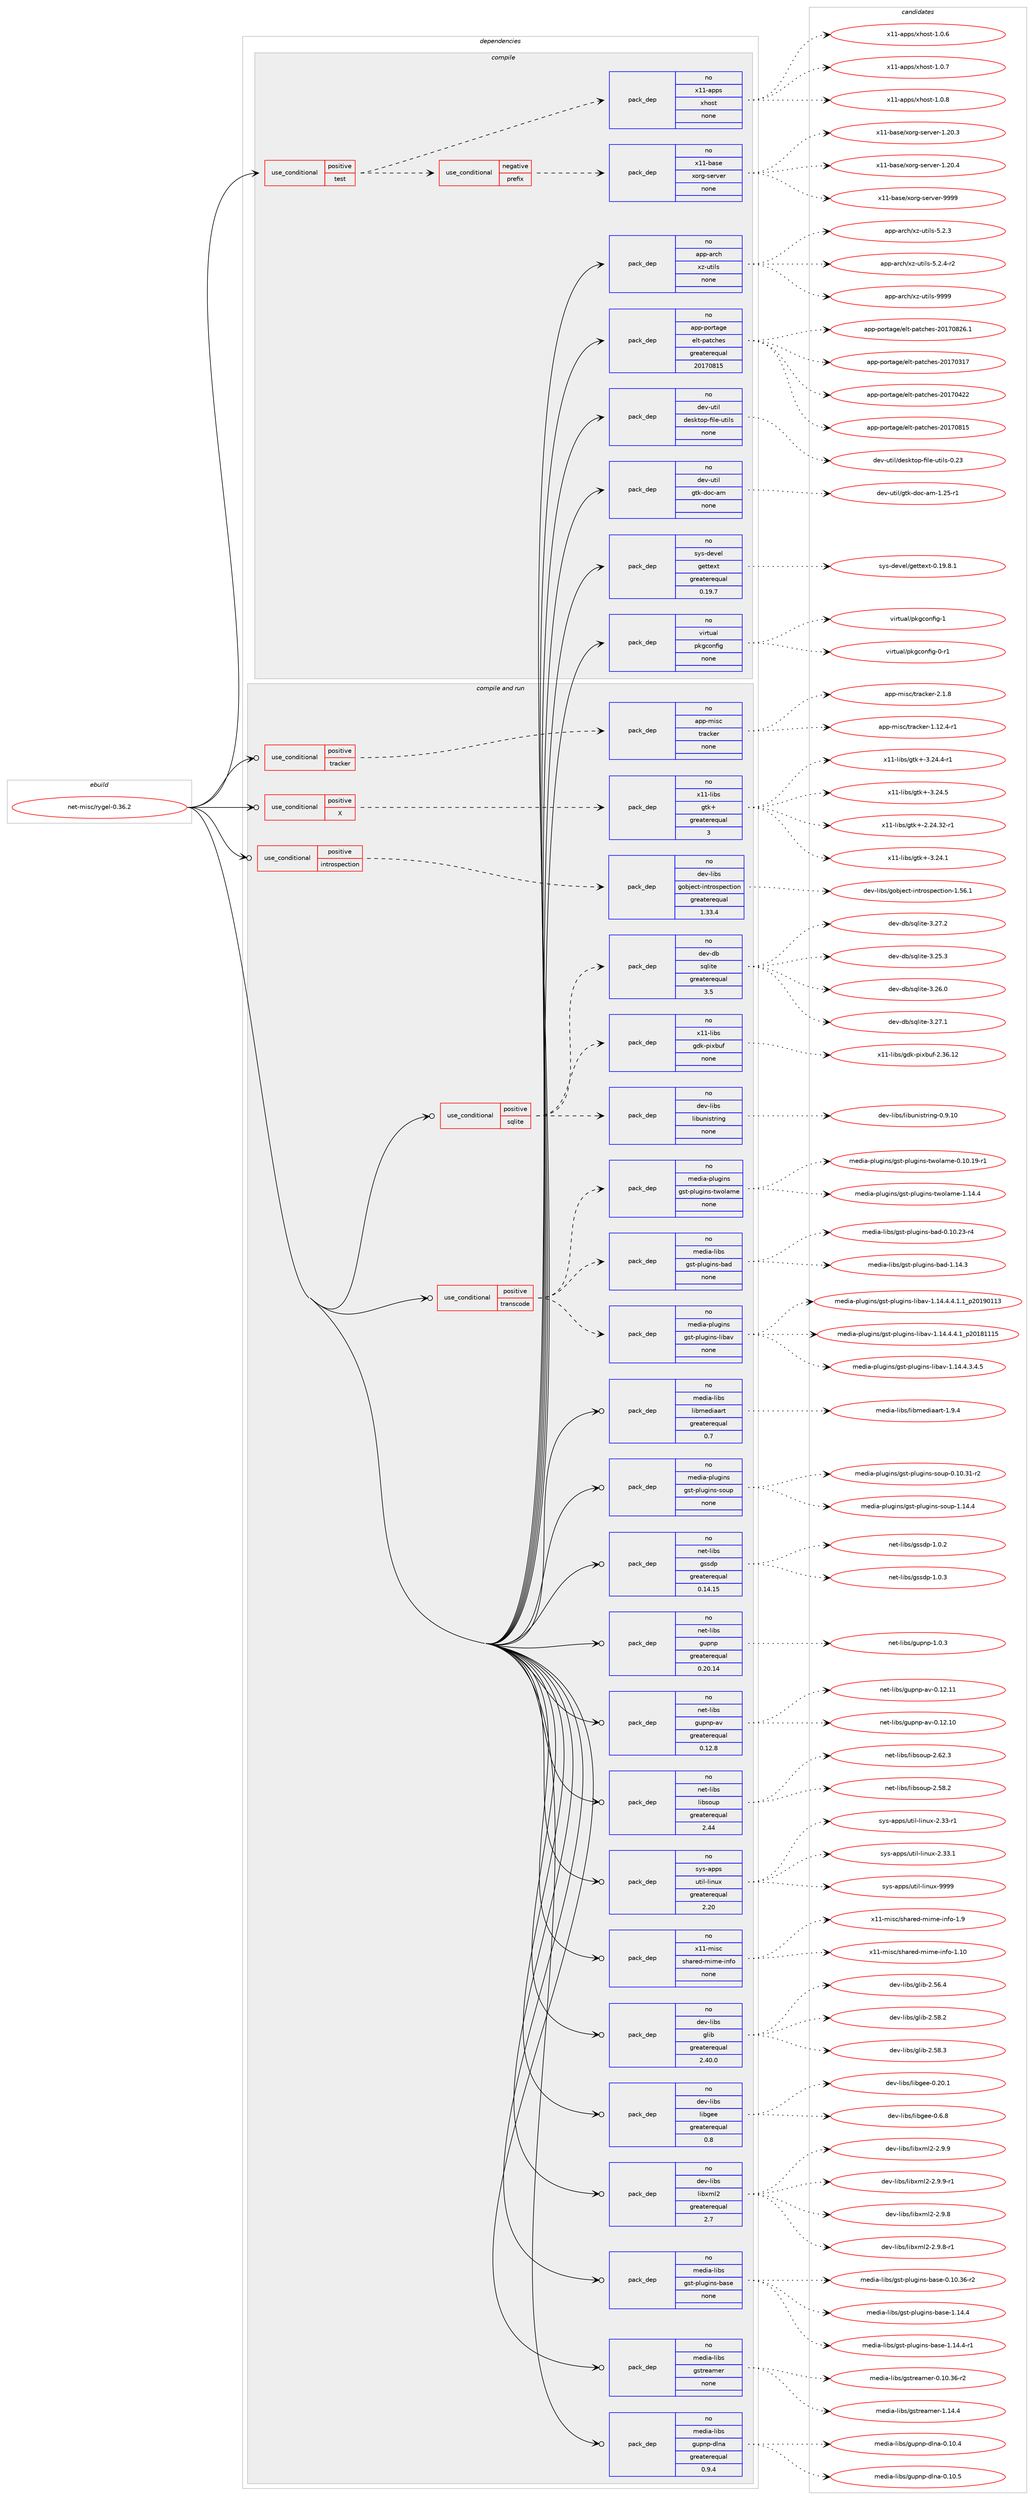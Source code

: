 digraph prolog {

# *************
# Graph options
# *************

newrank=true;
concentrate=true;
compound=true;
graph [rankdir=LR,fontname=Helvetica,fontsize=10,ranksep=1.5];#, ranksep=2.5, nodesep=0.2];
edge  [arrowhead=vee];
node  [fontname=Helvetica,fontsize=10];

# **********
# The ebuild
# **********

subgraph cluster_leftcol {
color=gray;
rank=same;
label=<<i>ebuild</i>>;
id [label="net-misc/rygel-0.36.2", color=red, width=4, href="../net-misc/rygel-0.36.2.svg"];
}

# ****************
# The dependencies
# ****************

subgraph cluster_midcol {
color=gray;
label=<<i>dependencies</i>>;
subgraph cluster_compile {
fillcolor="#eeeeee";
style=filled;
label=<<i>compile</i>>;
subgraph cond449256 {
dependency1671960 [label=<<TABLE BORDER="0" CELLBORDER="1" CELLSPACING="0" CELLPADDING="4"><TR><TD ROWSPAN="3" CELLPADDING="10">use_conditional</TD></TR><TR><TD>positive</TD></TR><TR><TD>test</TD></TR></TABLE>>, shape=none, color=red];
subgraph cond449257 {
dependency1671961 [label=<<TABLE BORDER="0" CELLBORDER="1" CELLSPACING="0" CELLPADDING="4"><TR><TD ROWSPAN="3" CELLPADDING="10">use_conditional</TD></TR><TR><TD>negative</TD></TR><TR><TD>prefix</TD></TR></TABLE>>, shape=none, color=red];
subgraph pack1195430 {
dependency1671962 [label=<<TABLE BORDER="0" CELLBORDER="1" CELLSPACING="0" CELLPADDING="4" WIDTH="220"><TR><TD ROWSPAN="6" CELLPADDING="30">pack_dep</TD></TR><TR><TD WIDTH="110">no</TD></TR><TR><TD>x11-base</TD></TR><TR><TD>xorg-server</TD></TR><TR><TD>none</TD></TR><TR><TD></TD></TR></TABLE>>, shape=none, color=blue];
}
dependency1671961:e -> dependency1671962:w [weight=20,style="dashed",arrowhead="vee"];
}
dependency1671960:e -> dependency1671961:w [weight=20,style="dashed",arrowhead="vee"];
subgraph pack1195431 {
dependency1671963 [label=<<TABLE BORDER="0" CELLBORDER="1" CELLSPACING="0" CELLPADDING="4" WIDTH="220"><TR><TD ROWSPAN="6" CELLPADDING="30">pack_dep</TD></TR><TR><TD WIDTH="110">no</TD></TR><TR><TD>x11-apps</TD></TR><TR><TD>xhost</TD></TR><TR><TD>none</TD></TR><TR><TD></TD></TR></TABLE>>, shape=none, color=blue];
}
dependency1671960:e -> dependency1671963:w [weight=20,style="dashed",arrowhead="vee"];
}
id:e -> dependency1671960:w [weight=20,style="solid",arrowhead="vee"];
subgraph pack1195432 {
dependency1671964 [label=<<TABLE BORDER="0" CELLBORDER="1" CELLSPACING="0" CELLPADDING="4" WIDTH="220"><TR><TD ROWSPAN="6" CELLPADDING="30">pack_dep</TD></TR><TR><TD WIDTH="110">no</TD></TR><TR><TD>app-arch</TD></TR><TR><TD>xz-utils</TD></TR><TR><TD>none</TD></TR><TR><TD></TD></TR></TABLE>>, shape=none, color=blue];
}
id:e -> dependency1671964:w [weight=20,style="solid",arrowhead="vee"];
subgraph pack1195433 {
dependency1671965 [label=<<TABLE BORDER="0" CELLBORDER="1" CELLSPACING="0" CELLPADDING="4" WIDTH="220"><TR><TD ROWSPAN="6" CELLPADDING="30">pack_dep</TD></TR><TR><TD WIDTH="110">no</TD></TR><TR><TD>app-portage</TD></TR><TR><TD>elt-patches</TD></TR><TR><TD>greaterequal</TD></TR><TR><TD>20170815</TD></TR></TABLE>>, shape=none, color=blue];
}
id:e -> dependency1671965:w [weight=20,style="solid",arrowhead="vee"];
subgraph pack1195434 {
dependency1671966 [label=<<TABLE BORDER="0" CELLBORDER="1" CELLSPACING="0" CELLPADDING="4" WIDTH="220"><TR><TD ROWSPAN="6" CELLPADDING="30">pack_dep</TD></TR><TR><TD WIDTH="110">no</TD></TR><TR><TD>dev-util</TD></TR><TR><TD>desktop-file-utils</TD></TR><TR><TD>none</TD></TR><TR><TD></TD></TR></TABLE>>, shape=none, color=blue];
}
id:e -> dependency1671966:w [weight=20,style="solid",arrowhead="vee"];
subgraph pack1195435 {
dependency1671967 [label=<<TABLE BORDER="0" CELLBORDER="1" CELLSPACING="0" CELLPADDING="4" WIDTH="220"><TR><TD ROWSPAN="6" CELLPADDING="30">pack_dep</TD></TR><TR><TD WIDTH="110">no</TD></TR><TR><TD>dev-util</TD></TR><TR><TD>gtk-doc-am</TD></TR><TR><TD>none</TD></TR><TR><TD></TD></TR></TABLE>>, shape=none, color=blue];
}
id:e -> dependency1671967:w [weight=20,style="solid",arrowhead="vee"];
subgraph pack1195436 {
dependency1671968 [label=<<TABLE BORDER="0" CELLBORDER="1" CELLSPACING="0" CELLPADDING="4" WIDTH="220"><TR><TD ROWSPAN="6" CELLPADDING="30">pack_dep</TD></TR><TR><TD WIDTH="110">no</TD></TR><TR><TD>sys-devel</TD></TR><TR><TD>gettext</TD></TR><TR><TD>greaterequal</TD></TR><TR><TD>0.19.7</TD></TR></TABLE>>, shape=none, color=blue];
}
id:e -> dependency1671968:w [weight=20,style="solid",arrowhead="vee"];
subgraph pack1195437 {
dependency1671969 [label=<<TABLE BORDER="0" CELLBORDER="1" CELLSPACING="0" CELLPADDING="4" WIDTH="220"><TR><TD ROWSPAN="6" CELLPADDING="30">pack_dep</TD></TR><TR><TD WIDTH="110">no</TD></TR><TR><TD>virtual</TD></TR><TR><TD>pkgconfig</TD></TR><TR><TD>none</TD></TR><TR><TD></TD></TR></TABLE>>, shape=none, color=blue];
}
id:e -> dependency1671969:w [weight=20,style="solid",arrowhead="vee"];
}
subgraph cluster_compileandrun {
fillcolor="#eeeeee";
style=filled;
label=<<i>compile and run</i>>;
subgraph cond449258 {
dependency1671970 [label=<<TABLE BORDER="0" CELLBORDER="1" CELLSPACING="0" CELLPADDING="4"><TR><TD ROWSPAN="3" CELLPADDING="10">use_conditional</TD></TR><TR><TD>positive</TD></TR><TR><TD>X</TD></TR></TABLE>>, shape=none, color=red];
subgraph pack1195438 {
dependency1671971 [label=<<TABLE BORDER="0" CELLBORDER="1" CELLSPACING="0" CELLPADDING="4" WIDTH="220"><TR><TD ROWSPAN="6" CELLPADDING="30">pack_dep</TD></TR><TR><TD WIDTH="110">no</TD></TR><TR><TD>x11-libs</TD></TR><TR><TD>gtk+</TD></TR><TR><TD>greaterequal</TD></TR><TR><TD>3</TD></TR></TABLE>>, shape=none, color=blue];
}
dependency1671970:e -> dependency1671971:w [weight=20,style="dashed",arrowhead="vee"];
}
id:e -> dependency1671970:w [weight=20,style="solid",arrowhead="odotvee"];
subgraph cond449259 {
dependency1671972 [label=<<TABLE BORDER="0" CELLBORDER="1" CELLSPACING="0" CELLPADDING="4"><TR><TD ROWSPAN="3" CELLPADDING="10">use_conditional</TD></TR><TR><TD>positive</TD></TR><TR><TD>introspection</TD></TR></TABLE>>, shape=none, color=red];
subgraph pack1195439 {
dependency1671973 [label=<<TABLE BORDER="0" CELLBORDER="1" CELLSPACING="0" CELLPADDING="4" WIDTH="220"><TR><TD ROWSPAN="6" CELLPADDING="30">pack_dep</TD></TR><TR><TD WIDTH="110">no</TD></TR><TR><TD>dev-libs</TD></TR><TR><TD>gobject-introspection</TD></TR><TR><TD>greaterequal</TD></TR><TR><TD>1.33.4</TD></TR></TABLE>>, shape=none, color=blue];
}
dependency1671972:e -> dependency1671973:w [weight=20,style="dashed",arrowhead="vee"];
}
id:e -> dependency1671972:w [weight=20,style="solid",arrowhead="odotvee"];
subgraph cond449260 {
dependency1671974 [label=<<TABLE BORDER="0" CELLBORDER="1" CELLSPACING="0" CELLPADDING="4"><TR><TD ROWSPAN="3" CELLPADDING="10">use_conditional</TD></TR><TR><TD>positive</TD></TR><TR><TD>sqlite</TD></TR></TABLE>>, shape=none, color=red];
subgraph pack1195440 {
dependency1671975 [label=<<TABLE BORDER="0" CELLBORDER="1" CELLSPACING="0" CELLPADDING="4" WIDTH="220"><TR><TD ROWSPAN="6" CELLPADDING="30">pack_dep</TD></TR><TR><TD WIDTH="110">no</TD></TR><TR><TD>dev-db</TD></TR><TR><TD>sqlite</TD></TR><TR><TD>greaterequal</TD></TR><TR><TD>3.5</TD></TR></TABLE>>, shape=none, color=blue];
}
dependency1671974:e -> dependency1671975:w [weight=20,style="dashed",arrowhead="vee"];
subgraph pack1195441 {
dependency1671976 [label=<<TABLE BORDER="0" CELLBORDER="1" CELLSPACING="0" CELLPADDING="4" WIDTH="220"><TR><TD ROWSPAN="6" CELLPADDING="30">pack_dep</TD></TR><TR><TD WIDTH="110">no</TD></TR><TR><TD>dev-libs</TD></TR><TR><TD>libunistring</TD></TR><TR><TD>none</TD></TR><TR><TD></TD></TR></TABLE>>, shape=none, color=blue];
}
dependency1671974:e -> dependency1671976:w [weight=20,style="dashed",arrowhead="vee"];
subgraph pack1195442 {
dependency1671977 [label=<<TABLE BORDER="0" CELLBORDER="1" CELLSPACING="0" CELLPADDING="4" WIDTH="220"><TR><TD ROWSPAN="6" CELLPADDING="30">pack_dep</TD></TR><TR><TD WIDTH="110">no</TD></TR><TR><TD>x11-libs</TD></TR><TR><TD>gdk-pixbuf</TD></TR><TR><TD>none</TD></TR><TR><TD></TD></TR></TABLE>>, shape=none, color=blue];
}
dependency1671974:e -> dependency1671977:w [weight=20,style="dashed",arrowhead="vee"];
}
id:e -> dependency1671974:w [weight=20,style="solid",arrowhead="odotvee"];
subgraph cond449261 {
dependency1671978 [label=<<TABLE BORDER="0" CELLBORDER="1" CELLSPACING="0" CELLPADDING="4"><TR><TD ROWSPAN="3" CELLPADDING="10">use_conditional</TD></TR><TR><TD>positive</TD></TR><TR><TD>tracker</TD></TR></TABLE>>, shape=none, color=red];
subgraph pack1195443 {
dependency1671979 [label=<<TABLE BORDER="0" CELLBORDER="1" CELLSPACING="0" CELLPADDING="4" WIDTH="220"><TR><TD ROWSPAN="6" CELLPADDING="30">pack_dep</TD></TR><TR><TD WIDTH="110">no</TD></TR><TR><TD>app-misc</TD></TR><TR><TD>tracker</TD></TR><TR><TD>none</TD></TR><TR><TD></TD></TR></TABLE>>, shape=none, color=blue];
}
dependency1671978:e -> dependency1671979:w [weight=20,style="dashed",arrowhead="vee"];
}
id:e -> dependency1671978:w [weight=20,style="solid",arrowhead="odotvee"];
subgraph cond449262 {
dependency1671980 [label=<<TABLE BORDER="0" CELLBORDER="1" CELLSPACING="0" CELLPADDING="4"><TR><TD ROWSPAN="3" CELLPADDING="10">use_conditional</TD></TR><TR><TD>positive</TD></TR><TR><TD>transcode</TD></TR></TABLE>>, shape=none, color=red];
subgraph pack1195444 {
dependency1671981 [label=<<TABLE BORDER="0" CELLBORDER="1" CELLSPACING="0" CELLPADDING="4" WIDTH="220"><TR><TD ROWSPAN="6" CELLPADDING="30">pack_dep</TD></TR><TR><TD WIDTH="110">no</TD></TR><TR><TD>media-libs</TD></TR><TR><TD>gst-plugins-bad</TD></TR><TR><TD>none</TD></TR><TR><TD></TD></TR></TABLE>>, shape=none, color=blue];
}
dependency1671980:e -> dependency1671981:w [weight=20,style="dashed",arrowhead="vee"];
subgraph pack1195445 {
dependency1671982 [label=<<TABLE BORDER="0" CELLBORDER="1" CELLSPACING="0" CELLPADDING="4" WIDTH="220"><TR><TD ROWSPAN="6" CELLPADDING="30">pack_dep</TD></TR><TR><TD WIDTH="110">no</TD></TR><TR><TD>media-plugins</TD></TR><TR><TD>gst-plugins-twolame</TD></TR><TR><TD>none</TD></TR><TR><TD></TD></TR></TABLE>>, shape=none, color=blue];
}
dependency1671980:e -> dependency1671982:w [weight=20,style="dashed",arrowhead="vee"];
subgraph pack1195446 {
dependency1671983 [label=<<TABLE BORDER="0" CELLBORDER="1" CELLSPACING="0" CELLPADDING="4" WIDTH="220"><TR><TD ROWSPAN="6" CELLPADDING="30">pack_dep</TD></TR><TR><TD WIDTH="110">no</TD></TR><TR><TD>media-plugins</TD></TR><TR><TD>gst-plugins-libav</TD></TR><TR><TD>none</TD></TR><TR><TD></TD></TR></TABLE>>, shape=none, color=blue];
}
dependency1671980:e -> dependency1671983:w [weight=20,style="dashed",arrowhead="vee"];
}
id:e -> dependency1671980:w [weight=20,style="solid",arrowhead="odotvee"];
subgraph pack1195447 {
dependency1671984 [label=<<TABLE BORDER="0" CELLBORDER="1" CELLSPACING="0" CELLPADDING="4" WIDTH="220"><TR><TD ROWSPAN="6" CELLPADDING="30">pack_dep</TD></TR><TR><TD WIDTH="110">no</TD></TR><TR><TD>dev-libs</TD></TR><TR><TD>glib</TD></TR><TR><TD>greaterequal</TD></TR><TR><TD>2.40.0</TD></TR></TABLE>>, shape=none, color=blue];
}
id:e -> dependency1671984:w [weight=20,style="solid",arrowhead="odotvee"];
subgraph pack1195448 {
dependency1671985 [label=<<TABLE BORDER="0" CELLBORDER="1" CELLSPACING="0" CELLPADDING="4" WIDTH="220"><TR><TD ROWSPAN="6" CELLPADDING="30">pack_dep</TD></TR><TR><TD WIDTH="110">no</TD></TR><TR><TD>dev-libs</TD></TR><TR><TD>libgee</TD></TR><TR><TD>greaterequal</TD></TR><TR><TD>0.8</TD></TR></TABLE>>, shape=none, color=blue];
}
id:e -> dependency1671985:w [weight=20,style="solid",arrowhead="odotvee"];
subgraph pack1195449 {
dependency1671986 [label=<<TABLE BORDER="0" CELLBORDER="1" CELLSPACING="0" CELLPADDING="4" WIDTH="220"><TR><TD ROWSPAN="6" CELLPADDING="30">pack_dep</TD></TR><TR><TD WIDTH="110">no</TD></TR><TR><TD>dev-libs</TD></TR><TR><TD>libxml2</TD></TR><TR><TD>greaterequal</TD></TR><TR><TD>2.7</TD></TR></TABLE>>, shape=none, color=blue];
}
id:e -> dependency1671986:w [weight=20,style="solid",arrowhead="odotvee"];
subgraph pack1195450 {
dependency1671987 [label=<<TABLE BORDER="0" CELLBORDER="1" CELLSPACING="0" CELLPADDING="4" WIDTH="220"><TR><TD ROWSPAN="6" CELLPADDING="30">pack_dep</TD></TR><TR><TD WIDTH="110">no</TD></TR><TR><TD>media-libs</TD></TR><TR><TD>gst-plugins-base</TD></TR><TR><TD>none</TD></TR><TR><TD></TD></TR></TABLE>>, shape=none, color=blue];
}
id:e -> dependency1671987:w [weight=20,style="solid",arrowhead="odotvee"];
subgraph pack1195451 {
dependency1671988 [label=<<TABLE BORDER="0" CELLBORDER="1" CELLSPACING="0" CELLPADDING="4" WIDTH="220"><TR><TD ROWSPAN="6" CELLPADDING="30">pack_dep</TD></TR><TR><TD WIDTH="110">no</TD></TR><TR><TD>media-libs</TD></TR><TR><TD>gstreamer</TD></TR><TR><TD>none</TD></TR><TR><TD></TD></TR></TABLE>>, shape=none, color=blue];
}
id:e -> dependency1671988:w [weight=20,style="solid",arrowhead="odotvee"];
subgraph pack1195452 {
dependency1671989 [label=<<TABLE BORDER="0" CELLBORDER="1" CELLSPACING="0" CELLPADDING="4" WIDTH="220"><TR><TD ROWSPAN="6" CELLPADDING="30">pack_dep</TD></TR><TR><TD WIDTH="110">no</TD></TR><TR><TD>media-libs</TD></TR><TR><TD>gupnp-dlna</TD></TR><TR><TD>greaterequal</TD></TR><TR><TD>0.9.4</TD></TR></TABLE>>, shape=none, color=blue];
}
id:e -> dependency1671989:w [weight=20,style="solid",arrowhead="odotvee"];
subgraph pack1195453 {
dependency1671990 [label=<<TABLE BORDER="0" CELLBORDER="1" CELLSPACING="0" CELLPADDING="4" WIDTH="220"><TR><TD ROWSPAN="6" CELLPADDING="30">pack_dep</TD></TR><TR><TD WIDTH="110">no</TD></TR><TR><TD>media-libs</TD></TR><TR><TD>libmediaart</TD></TR><TR><TD>greaterequal</TD></TR><TR><TD>0.7</TD></TR></TABLE>>, shape=none, color=blue];
}
id:e -> dependency1671990:w [weight=20,style="solid",arrowhead="odotvee"];
subgraph pack1195454 {
dependency1671991 [label=<<TABLE BORDER="0" CELLBORDER="1" CELLSPACING="0" CELLPADDING="4" WIDTH="220"><TR><TD ROWSPAN="6" CELLPADDING="30">pack_dep</TD></TR><TR><TD WIDTH="110">no</TD></TR><TR><TD>media-plugins</TD></TR><TR><TD>gst-plugins-soup</TD></TR><TR><TD>none</TD></TR><TR><TD></TD></TR></TABLE>>, shape=none, color=blue];
}
id:e -> dependency1671991:w [weight=20,style="solid",arrowhead="odotvee"];
subgraph pack1195455 {
dependency1671992 [label=<<TABLE BORDER="0" CELLBORDER="1" CELLSPACING="0" CELLPADDING="4" WIDTH="220"><TR><TD ROWSPAN="6" CELLPADDING="30">pack_dep</TD></TR><TR><TD WIDTH="110">no</TD></TR><TR><TD>net-libs</TD></TR><TR><TD>gssdp</TD></TR><TR><TD>greaterequal</TD></TR><TR><TD>0.14.15</TD></TR></TABLE>>, shape=none, color=blue];
}
id:e -> dependency1671992:w [weight=20,style="solid",arrowhead="odotvee"];
subgraph pack1195456 {
dependency1671993 [label=<<TABLE BORDER="0" CELLBORDER="1" CELLSPACING="0" CELLPADDING="4" WIDTH="220"><TR><TD ROWSPAN="6" CELLPADDING="30">pack_dep</TD></TR><TR><TD WIDTH="110">no</TD></TR><TR><TD>net-libs</TD></TR><TR><TD>gupnp</TD></TR><TR><TD>greaterequal</TD></TR><TR><TD>0.20.14</TD></TR></TABLE>>, shape=none, color=blue];
}
id:e -> dependency1671993:w [weight=20,style="solid",arrowhead="odotvee"];
subgraph pack1195457 {
dependency1671994 [label=<<TABLE BORDER="0" CELLBORDER="1" CELLSPACING="0" CELLPADDING="4" WIDTH="220"><TR><TD ROWSPAN="6" CELLPADDING="30">pack_dep</TD></TR><TR><TD WIDTH="110">no</TD></TR><TR><TD>net-libs</TD></TR><TR><TD>gupnp-av</TD></TR><TR><TD>greaterequal</TD></TR><TR><TD>0.12.8</TD></TR></TABLE>>, shape=none, color=blue];
}
id:e -> dependency1671994:w [weight=20,style="solid",arrowhead="odotvee"];
subgraph pack1195458 {
dependency1671995 [label=<<TABLE BORDER="0" CELLBORDER="1" CELLSPACING="0" CELLPADDING="4" WIDTH="220"><TR><TD ROWSPAN="6" CELLPADDING="30">pack_dep</TD></TR><TR><TD WIDTH="110">no</TD></TR><TR><TD>net-libs</TD></TR><TR><TD>libsoup</TD></TR><TR><TD>greaterequal</TD></TR><TR><TD>2.44</TD></TR></TABLE>>, shape=none, color=blue];
}
id:e -> dependency1671995:w [weight=20,style="solid",arrowhead="odotvee"];
subgraph pack1195459 {
dependency1671996 [label=<<TABLE BORDER="0" CELLBORDER="1" CELLSPACING="0" CELLPADDING="4" WIDTH="220"><TR><TD ROWSPAN="6" CELLPADDING="30">pack_dep</TD></TR><TR><TD WIDTH="110">no</TD></TR><TR><TD>sys-apps</TD></TR><TR><TD>util-linux</TD></TR><TR><TD>greaterequal</TD></TR><TR><TD>2.20</TD></TR></TABLE>>, shape=none, color=blue];
}
id:e -> dependency1671996:w [weight=20,style="solid",arrowhead="odotvee"];
subgraph pack1195460 {
dependency1671997 [label=<<TABLE BORDER="0" CELLBORDER="1" CELLSPACING="0" CELLPADDING="4" WIDTH="220"><TR><TD ROWSPAN="6" CELLPADDING="30">pack_dep</TD></TR><TR><TD WIDTH="110">no</TD></TR><TR><TD>x11-misc</TD></TR><TR><TD>shared-mime-info</TD></TR><TR><TD>none</TD></TR><TR><TD></TD></TR></TABLE>>, shape=none, color=blue];
}
id:e -> dependency1671997:w [weight=20,style="solid",arrowhead="odotvee"];
}
subgraph cluster_run {
fillcolor="#eeeeee";
style=filled;
label=<<i>run</i>>;
}
}

# **************
# The candidates
# **************

subgraph cluster_choices {
rank=same;
color=gray;
label=<<i>candidates</i>>;

subgraph choice1195430 {
color=black;
nodesep=1;
choice1204949459897115101471201111141034511510111411810111445494650484651 [label="x11-base/xorg-server-1.20.3", color=red, width=4,href="../x11-base/xorg-server-1.20.3.svg"];
choice1204949459897115101471201111141034511510111411810111445494650484652 [label="x11-base/xorg-server-1.20.4", color=red, width=4,href="../x11-base/xorg-server-1.20.4.svg"];
choice120494945989711510147120111114103451151011141181011144557575757 [label="x11-base/xorg-server-9999", color=red, width=4,href="../x11-base/xorg-server-9999.svg"];
dependency1671962:e -> choice1204949459897115101471201111141034511510111411810111445494650484651:w [style=dotted,weight="100"];
dependency1671962:e -> choice1204949459897115101471201111141034511510111411810111445494650484652:w [style=dotted,weight="100"];
dependency1671962:e -> choice120494945989711510147120111114103451151011141181011144557575757:w [style=dotted,weight="100"];
}
subgraph choice1195431 {
color=black;
nodesep=1;
choice1204949459711211211547120104111115116454946484654 [label="x11-apps/xhost-1.0.6", color=red, width=4,href="../x11-apps/xhost-1.0.6.svg"];
choice1204949459711211211547120104111115116454946484655 [label="x11-apps/xhost-1.0.7", color=red, width=4,href="../x11-apps/xhost-1.0.7.svg"];
choice1204949459711211211547120104111115116454946484656 [label="x11-apps/xhost-1.0.8", color=red, width=4,href="../x11-apps/xhost-1.0.8.svg"];
dependency1671963:e -> choice1204949459711211211547120104111115116454946484654:w [style=dotted,weight="100"];
dependency1671963:e -> choice1204949459711211211547120104111115116454946484655:w [style=dotted,weight="100"];
dependency1671963:e -> choice1204949459711211211547120104111115116454946484656:w [style=dotted,weight="100"];
}
subgraph choice1195432 {
color=black;
nodesep=1;
choice971121124597114991044712012245117116105108115455346504651 [label="app-arch/xz-utils-5.2.3", color=red, width=4,href="../app-arch/xz-utils-5.2.3.svg"];
choice9711211245971149910447120122451171161051081154553465046524511450 [label="app-arch/xz-utils-5.2.4-r2", color=red, width=4,href="../app-arch/xz-utils-5.2.4-r2.svg"];
choice9711211245971149910447120122451171161051081154557575757 [label="app-arch/xz-utils-9999", color=red, width=4,href="../app-arch/xz-utils-9999.svg"];
dependency1671964:e -> choice971121124597114991044712012245117116105108115455346504651:w [style=dotted,weight="100"];
dependency1671964:e -> choice9711211245971149910447120122451171161051081154553465046524511450:w [style=dotted,weight="100"];
dependency1671964:e -> choice9711211245971149910447120122451171161051081154557575757:w [style=dotted,weight="100"];
}
subgraph choice1195433 {
color=black;
nodesep=1;
choice97112112451121111141169710310147101108116451129711699104101115455048495548514955 [label="app-portage/elt-patches-20170317", color=red, width=4,href="../app-portage/elt-patches-20170317.svg"];
choice97112112451121111141169710310147101108116451129711699104101115455048495548525050 [label="app-portage/elt-patches-20170422", color=red, width=4,href="../app-portage/elt-patches-20170422.svg"];
choice97112112451121111141169710310147101108116451129711699104101115455048495548564953 [label="app-portage/elt-patches-20170815", color=red, width=4,href="../app-portage/elt-patches-20170815.svg"];
choice971121124511211111411697103101471011081164511297116991041011154550484955485650544649 [label="app-portage/elt-patches-20170826.1", color=red, width=4,href="../app-portage/elt-patches-20170826.1.svg"];
dependency1671965:e -> choice97112112451121111141169710310147101108116451129711699104101115455048495548514955:w [style=dotted,weight="100"];
dependency1671965:e -> choice97112112451121111141169710310147101108116451129711699104101115455048495548525050:w [style=dotted,weight="100"];
dependency1671965:e -> choice97112112451121111141169710310147101108116451129711699104101115455048495548564953:w [style=dotted,weight="100"];
dependency1671965:e -> choice971121124511211111411697103101471011081164511297116991041011154550484955485650544649:w [style=dotted,weight="100"];
}
subgraph choice1195434 {
color=black;
nodesep=1;
choice100101118451171161051084710010111510711611111245102105108101451171161051081154548465051 [label="dev-util/desktop-file-utils-0.23", color=red, width=4,href="../dev-util/desktop-file-utils-0.23.svg"];
dependency1671966:e -> choice100101118451171161051084710010111510711611111245102105108101451171161051081154548465051:w [style=dotted,weight="100"];
}
subgraph choice1195435 {
color=black;
nodesep=1;
choice10010111845117116105108471031161074510011199459710945494650534511449 [label="dev-util/gtk-doc-am-1.25-r1", color=red, width=4,href="../dev-util/gtk-doc-am-1.25-r1.svg"];
dependency1671967:e -> choice10010111845117116105108471031161074510011199459710945494650534511449:w [style=dotted,weight="100"];
}
subgraph choice1195436 {
color=black;
nodesep=1;
choice1151211154510010111810110847103101116116101120116454846495746564649 [label="sys-devel/gettext-0.19.8.1", color=red, width=4,href="../sys-devel/gettext-0.19.8.1.svg"];
dependency1671968:e -> choice1151211154510010111810110847103101116116101120116454846495746564649:w [style=dotted,weight="100"];
}
subgraph choice1195437 {
color=black;
nodesep=1;
choice11810511411611797108471121071039911111010210510345484511449 [label="virtual/pkgconfig-0-r1", color=red, width=4,href="../virtual/pkgconfig-0-r1.svg"];
choice1181051141161179710847112107103991111101021051034549 [label="virtual/pkgconfig-1", color=red, width=4,href="../virtual/pkgconfig-1.svg"];
dependency1671969:e -> choice11810511411611797108471121071039911111010210510345484511449:w [style=dotted,weight="100"];
dependency1671969:e -> choice1181051141161179710847112107103991111101021051034549:w [style=dotted,weight="100"];
}
subgraph choice1195438 {
color=black;
nodesep=1;
choice12049494510810598115471031161074345504650524651504511449 [label="x11-libs/gtk+-2.24.32-r1", color=red, width=4,href="../x11-libs/gtk+-2.24.32-r1.svg"];
choice12049494510810598115471031161074345514650524649 [label="x11-libs/gtk+-3.24.1", color=red, width=4,href="../x11-libs/gtk+-3.24.1.svg"];
choice120494945108105981154710311610743455146505246524511449 [label="x11-libs/gtk+-3.24.4-r1", color=red, width=4,href="../x11-libs/gtk+-3.24.4-r1.svg"];
choice12049494510810598115471031161074345514650524653 [label="x11-libs/gtk+-3.24.5", color=red, width=4,href="../x11-libs/gtk+-3.24.5.svg"];
dependency1671971:e -> choice12049494510810598115471031161074345504650524651504511449:w [style=dotted,weight="100"];
dependency1671971:e -> choice12049494510810598115471031161074345514650524649:w [style=dotted,weight="100"];
dependency1671971:e -> choice120494945108105981154710311610743455146505246524511449:w [style=dotted,weight="100"];
dependency1671971:e -> choice12049494510810598115471031161074345514650524653:w [style=dotted,weight="100"];
}
subgraph choice1195439 {
color=black;
nodesep=1;
choice1001011184510810598115471031119810610199116451051101161141111151121019911610511111045494653544649 [label="dev-libs/gobject-introspection-1.56.1", color=red, width=4,href="../dev-libs/gobject-introspection-1.56.1.svg"];
dependency1671973:e -> choice1001011184510810598115471031119810610199116451051101161141111151121019911610511111045494653544649:w [style=dotted,weight="100"];
}
subgraph choice1195440 {
color=black;
nodesep=1;
choice10010111845100984711511310810511610145514650534651 [label="dev-db/sqlite-3.25.3", color=red, width=4,href="../dev-db/sqlite-3.25.3.svg"];
choice10010111845100984711511310810511610145514650544648 [label="dev-db/sqlite-3.26.0", color=red, width=4,href="../dev-db/sqlite-3.26.0.svg"];
choice10010111845100984711511310810511610145514650554649 [label="dev-db/sqlite-3.27.1", color=red, width=4,href="../dev-db/sqlite-3.27.1.svg"];
choice10010111845100984711511310810511610145514650554650 [label="dev-db/sqlite-3.27.2", color=red, width=4,href="../dev-db/sqlite-3.27.2.svg"];
dependency1671975:e -> choice10010111845100984711511310810511610145514650534651:w [style=dotted,weight="100"];
dependency1671975:e -> choice10010111845100984711511310810511610145514650544648:w [style=dotted,weight="100"];
dependency1671975:e -> choice10010111845100984711511310810511610145514650554649:w [style=dotted,weight="100"];
dependency1671975:e -> choice10010111845100984711511310810511610145514650554650:w [style=dotted,weight="100"];
}
subgraph choice1195441 {
color=black;
nodesep=1;
choice1001011184510810598115471081059811711010511511611410511010345484657464948 [label="dev-libs/libunistring-0.9.10", color=red, width=4,href="../dev-libs/libunistring-0.9.10.svg"];
dependency1671976:e -> choice1001011184510810598115471081059811711010511511611410511010345484657464948:w [style=dotted,weight="100"];
}
subgraph choice1195442 {
color=black;
nodesep=1;
choice120494945108105981154710310010745112105120981171024550465154464950 [label="x11-libs/gdk-pixbuf-2.36.12", color=red, width=4,href="../x11-libs/gdk-pixbuf-2.36.12.svg"];
dependency1671977:e -> choice120494945108105981154710310010745112105120981171024550465154464950:w [style=dotted,weight="100"];
}
subgraph choice1195443 {
color=black;
nodesep=1;
choice971121124510910511599471161149799107101114454946495046524511449 [label="app-misc/tracker-1.12.4-r1", color=red, width=4,href="../app-misc/tracker-1.12.4-r1.svg"];
choice971121124510910511599471161149799107101114455046494656 [label="app-misc/tracker-2.1.8", color=red, width=4,href="../app-misc/tracker-2.1.8.svg"];
dependency1671979:e -> choice971121124510910511599471161149799107101114454946495046524511449:w [style=dotted,weight="100"];
dependency1671979:e -> choice971121124510910511599471161149799107101114455046494656:w [style=dotted,weight="100"];
}
subgraph choice1195444 {
color=black;
nodesep=1;
choice109101100105974510810598115471031151164511210811710310511011545989710045484649484650514511452 [label="media-libs/gst-plugins-bad-0.10.23-r4", color=red, width=4,href="../media-libs/gst-plugins-bad-0.10.23-r4.svg"];
choice109101100105974510810598115471031151164511210811710310511011545989710045494649524651 [label="media-libs/gst-plugins-bad-1.14.3", color=red, width=4,href="../media-libs/gst-plugins-bad-1.14.3.svg"];
dependency1671981:e -> choice109101100105974510810598115471031151164511210811710310511011545989710045484649484650514511452:w [style=dotted,weight="100"];
dependency1671981:e -> choice109101100105974510810598115471031151164511210811710310511011545989710045494649524651:w [style=dotted,weight="100"];
}
subgraph choice1195445 {
color=black;
nodesep=1;
choice10910110010597451121081171031051101154710311511645112108117103105110115451161191111089710910145484649484649574511449 [label="media-plugins/gst-plugins-twolame-0.10.19-r1", color=red, width=4,href="../media-plugins/gst-plugins-twolame-0.10.19-r1.svg"];
choice10910110010597451121081171031051101154710311511645112108117103105110115451161191111089710910145494649524652 [label="media-plugins/gst-plugins-twolame-1.14.4", color=red, width=4,href="../media-plugins/gst-plugins-twolame-1.14.4.svg"];
dependency1671982:e -> choice10910110010597451121081171031051101154710311511645112108117103105110115451161191111089710910145484649484649574511449:w [style=dotted,weight="100"];
dependency1671982:e -> choice10910110010597451121081171031051101154710311511645112108117103105110115451161191111089710910145494649524652:w [style=dotted,weight="100"];
}
subgraph choice1195446 {
color=black;
nodesep=1;
choice1091011001059745112108117103105110115471031151164511210811710310511011545108105989711845494649524652465146524653 [label="media-plugins/gst-plugins-libav-1.14.4.3.4.5", color=red, width=4,href="../media-plugins/gst-plugins-libav-1.14.4.3.4.5.svg"];
choice1091011001059745112108117103105110115471031151164511210811710310511011545108105989711845494649524652465246494649951125048495748494951 [label="media-plugins/gst-plugins-libav-1.14.4.4.1.1_p20190113", color=red, width=4,href="../media-plugins/gst-plugins-libav-1.14.4.4.1.1_p20190113.svg"];
choice109101100105974511210811710310511011547103115116451121081171031051101154510810598971184549464952465246524649951125048495649494953 [label="media-plugins/gst-plugins-libav-1.14.4.4.1_p20181115", color=red, width=4,href="../media-plugins/gst-plugins-libav-1.14.4.4.1_p20181115.svg"];
dependency1671983:e -> choice1091011001059745112108117103105110115471031151164511210811710310511011545108105989711845494649524652465146524653:w [style=dotted,weight="100"];
dependency1671983:e -> choice1091011001059745112108117103105110115471031151164511210811710310511011545108105989711845494649524652465246494649951125048495748494951:w [style=dotted,weight="100"];
dependency1671983:e -> choice109101100105974511210811710310511011547103115116451121081171031051101154510810598971184549464952465246524649951125048495649494953:w [style=dotted,weight="100"];
}
subgraph choice1195447 {
color=black;
nodesep=1;
choice1001011184510810598115471031081059845504653544652 [label="dev-libs/glib-2.56.4", color=red, width=4,href="../dev-libs/glib-2.56.4.svg"];
choice1001011184510810598115471031081059845504653564650 [label="dev-libs/glib-2.58.2", color=red, width=4,href="../dev-libs/glib-2.58.2.svg"];
choice1001011184510810598115471031081059845504653564651 [label="dev-libs/glib-2.58.3", color=red, width=4,href="../dev-libs/glib-2.58.3.svg"];
dependency1671984:e -> choice1001011184510810598115471031081059845504653544652:w [style=dotted,weight="100"];
dependency1671984:e -> choice1001011184510810598115471031081059845504653564650:w [style=dotted,weight="100"];
dependency1671984:e -> choice1001011184510810598115471031081059845504653564651:w [style=dotted,weight="100"];
}
subgraph choice1195448 {
color=black;
nodesep=1;
choice1001011184510810598115471081059810310110145484650484649 [label="dev-libs/libgee-0.20.1", color=red, width=4,href="../dev-libs/libgee-0.20.1.svg"];
choice10010111845108105981154710810598103101101454846544656 [label="dev-libs/libgee-0.6.8", color=red, width=4,href="../dev-libs/libgee-0.6.8.svg"];
dependency1671985:e -> choice1001011184510810598115471081059810310110145484650484649:w [style=dotted,weight="100"];
dependency1671985:e -> choice10010111845108105981154710810598103101101454846544656:w [style=dotted,weight="100"];
}
subgraph choice1195449 {
color=black;
nodesep=1;
choice1001011184510810598115471081059812010910850455046574656 [label="dev-libs/libxml2-2.9.8", color=red, width=4,href="../dev-libs/libxml2-2.9.8.svg"];
choice10010111845108105981154710810598120109108504550465746564511449 [label="dev-libs/libxml2-2.9.8-r1", color=red, width=4,href="../dev-libs/libxml2-2.9.8-r1.svg"];
choice1001011184510810598115471081059812010910850455046574657 [label="dev-libs/libxml2-2.9.9", color=red, width=4,href="../dev-libs/libxml2-2.9.9.svg"];
choice10010111845108105981154710810598120109108504550465746574511449 [label="dev-libs/libxml2-2.9.9-r1", color=red, width=4,href="../dev-libs/libxml2-2.9.9-r1.svg"];
dependency1671986:e -> choice1001011184510810598115471081059812010910850455046574656:w [style=dotted,weight="100"];
dependency1671986:e -> choice10010111845108105981154710810598120109108504550465746564511449:w [style=dotted,weight="100"];
dependency1671986:e -> choice1001011184510810598115471081059812010910850455046574657:w [style=dotted,weight="100"];
dependency1671986:e -> choice10010111845108105981154710810598120109108504550465746574511449:w [style=dotted,weight="100"];
}
subgraph choice1195450 {
color=black;
nodesep=1;
choice109101100105974510810598115471031151164511210811710310511011545989711510145484649484651544511450 [label="media-libs/gst-plugins-base-0.10.36-r2", color=red, width=4,href="../media-libs/gst-plugins-base-0.10.36-r2.svg"];
choice109101100105974510810598115471031151164511210811710310511011545989711510145494649524652 [label="media-libs/gst-plugins-base-1.14.4", color=red, width=4,href="../media-libs/gst-plugins-base-1.14.4.svg"];
choice1091011001059745108105981154710311511645112108117103105110115459897115101454946495246524511449 [label="media-libs/gst-plugins-base-1.14.4-r1", color=red, width=4,href="../media-libs/gst-plugins-base-1.14.4-r1.svg"];
dependency1671987:e -> choice109101100105974510810598115471031151164511210811710310511011545989711510145484649484651544511450:w [style=dotted,weight="100"];
dependency1671987:e -> choice109101100105974510810598115471031151164511210811710310511011545989711510145494649524652:w [style=dotted,weight="100"];
dependency1671987:e -> choice1091011001059745108105981154710311511645112108117103105110115459897115101454946495246524511449:w [style=dotted,weight="100"];
}
subgraph choice1195451 {
color=black;
nodesep=1;
choice109101100105974510810598115471031151161141019710910111445484649484651544511450 [label="media-libs/gstreamer-0.10.36-r2", color=red, width=4,href="../media-libs/gstreamer-0.10.36-r2.svg"];
choice109101100105974510810598115471031151161141019710910111445494649524652 [label="media-libs/gstreamer-1.14.4", color=red, width=4,href="../media-libs/gstreamer-1.14.4.svg"];
dependency1671988:e -> choice109101100105974510810598115471031151161141019710910111445484649484651544511450:w [style=dotted,weight="100"];
dependency1671988:e -> choice109101100105974510810598115471031151161141019710910111445494649524652:w [style=dotted,weight="100"];
}
subgraph choice1195452 {
color=black;
nodesep=1;
choice10910110010597451081059811547103117112110112451001081109745484649484652 [label="media-libs/gupnp-dlna-0.10.4", color=red, width=4,href="../media-libs/gupnp-dlna-0.10.4.svg"];
choice10910110010597451081059811547103117112110112451001081109745484649484653 [label="media-libs/gupnp-dlna-0.10.5", color=red, width=4,href="../media-libs/gupnp-dlna-0.10.5.svg"];
dependency1671989:e -> choice10910110010597451081059811547103117112110112451001081109745484649484652:w [style=dotted,weight="100"];
dependency1671989:e -> choice10910110010597451081059811547103117112110112451001081109745484649484653:w [style=dotted,weight="100"];
}
subgraph choice1195453 {
color=black;
nodesep=1;
choice10910110010597451081059811547108105981091011001059797114116454946574652 [label="media-libs/libmediaart-1.9.4", color=red, width=4,href="../media-libs/libmediaart-1.9.4.svg"];
dependency1671990:e -> choice10910110010597451081059811547108105981091011001059797114116454946574652:w [style=dotted,weight="100"];
}
subgraph choice1195454 {
color=black;
nodesep=1;
choice109101100105974511210811710310511011547103115116451121081171031051101154511511111711245484649484651494511450 [label="media-plugins/gst-plugins-soup-0.10.31-r2", color=red, width=4,href="../media-plugins/gst-plugins-soup-0.10.31-r2.svg"];
choice109101100105974511210811710310511011547103115116451121081171031051101154511511111711245494649524652 [label="media-plugins/gst-plugins-soup-1.14.4", color=red, width=4,href="../media-plugins/gst-plugins-soup-1.14.4.svg"];
dependency1671991:e -> choice109101100105974511210811710310511011547103115116451121081171031051101154511511111711245484649484651494511450:w [style=dotted,weight="100"];
dependency1671991:e -> choice109101100105974511210811710310511011547103115116451121081171031051101154511511111711245494649524652:w [style=dotted,weight="100"];
}
subgraph choice1195455 {
color=black;
nodesep=1;
choice110101116451081059811547103115115100112454946484650 [label="net-libs/gssdp-1.0.2", color=red, width=4,href="../net-libs/gssdp-1.0.2.svg"];
choice110101116451081059811547103115115100112454946484651 [label="net-libs/gssdp-1.0.3", color=red, width=4,href="../net-libs/gssdp-1.0.3.svg"];
dependency1671992:e -> choice110101116451081059811547103115115100112454946484650:w [style=dotted,weight="100"];
dependency1671992:e -> choice110101116451081059811547103115115100112454946484651:w [style=dotted,weight="100"];
}
subgraph choice1195456 {
color=black;
nodesep=1;
choice110101116451081059811547103117112110112454946484651 [label="net-libs/gupnp-1.0.3", color=red, width=4,href="../net-libs/gupnp-1.0.3.svg"];
dependency1671993:e -> choice110101116451081059811547103117112110112454946484651:w [style=dotted,weight="100"];
}
subgraph choice1195457 {
color=black;
nodesep=1;
choice11010111645108105981154710311711211011245971184548464950464948 [label="net-libs/gupnp-av-0.12.10", color=red, width=4,href="../net-libs/gupnp-av-0.12.10.svg"];
choice11010111645108105981154710311711211011245971184548464950464949 [label="net-libs/gupnp-av-0.12.11", color=red, width=4,href="../net-libs/gupnp-av-0.12.11.svg"];
dependency1671994:e -> choice11010111645108105981154710311711211011245971184548464950464948:w [style=dotted,weight="100"];
dependency1671994:e -> choice11010111645108105981154710311711211011245971184548464950464949:w [style=dotted,weight="100"];
}
subgraph choice1195458 {
color=black;
nodesep=1;
choice1101011164510810598115471081059811511111711245504653564650 [label="net-libs/libsoup-2.58.2", color=red, width=4,href="../net-libs/libsoup-2.58.2.svg"];
choice1101011164510810598115471081059811511111711245504654504651 [label="net-libs/libsoup-2.62.3", color=red, width=4,href="../net-libs/libsoup-2.62.3.svg"];
dependency1671995:e -> choice1101011164510810598115471081059811511111711245504653564650:w [style=dotted,weight="100"];
dependency1671995:e -> choice1101011164510810598115471081059811511111711245504654504651:w [style=dotted,weight="100"];
}
subgraph choice1195459 {
color=black;
nodesep=1;
choice1151211154597112112115471171161051084510810511011712045504651514511449 [label="sys-apps/util-linux-2.33-r1", color=red, width=4,href="../sys-apps/util-linux-2.33-r1.svg"];
choice1151211154597112112115471171161051084510810511011712045504651514649 [label="sys-apps/util-linux-2.33.1", color=red, width=4,href="../sys-apps/util-linux-2.33.1.svg"];
choice115121115459711211211547117116105108451081051101171204557575757 [label="sys-apps/util-linux-9999", color=red, width=4,href="../sys-apps/util-linux-9999.svg"];
dependency1671996:e -> choice1151211154597112112115471171161051084510810511011712045504651514511449:w [style=dotted,weight="100"];
dependency1671996:e -> choice1151211154597112112115471171161051084510810511011712045504651514649:w [style=dotted,weight="100"];
dependency1671996:e -> choice115121115459711211211547117116105108451081051101171204557575757:w [style=dotted,weight="100"];
}
subgraph choice1195460 {
color=black;
nodesep=1;
choice12049494510910511599471151049711410110045109105109101451051101021114549464948 [label="x11-misc/shared-mime-info-1.10", color=red, width=4,href="../x11-misc/shared-mime-info-1.10.svg"];
choice120494945109105115994711510497114101100451091051091014510511010211145494657 [label="x11-misc/shared-mime-info-1.9", color=red, width=4,href="../x11-misc/shared-mime-info-1.9.svg"];
dependency1671997:e -> choice12049494510910511599471151049711410110045109105109101451051101021114549464948:w [style=dotted,weight="100"];
dependency1671997:e -> choice120494945109105115994711510497114101100451091051091014510511010211145494657:w [style=dotted,weight="100"];
}
}

}
